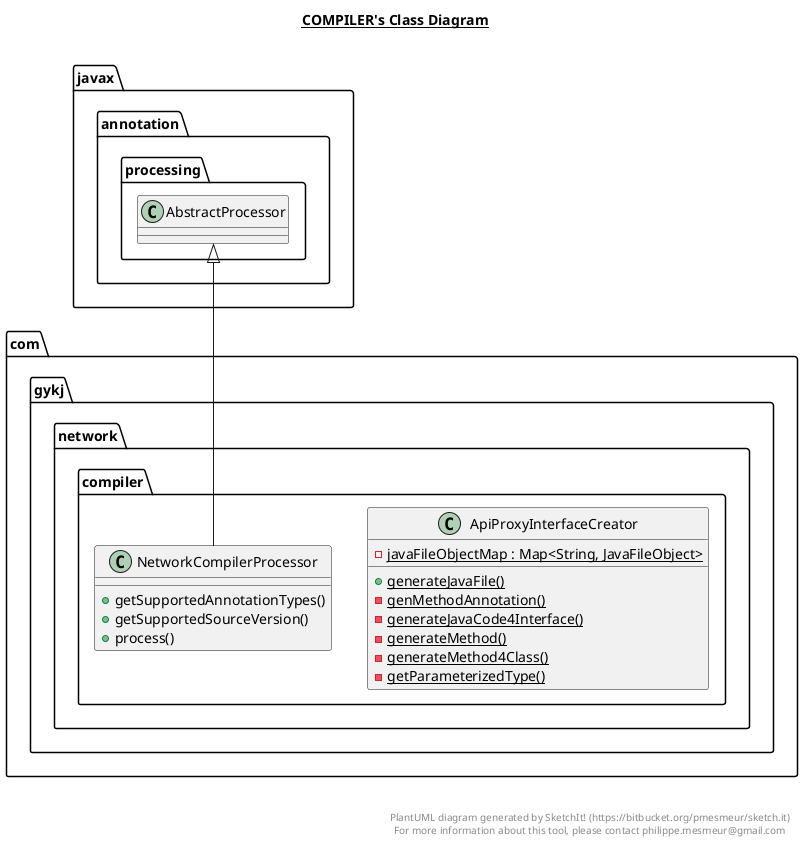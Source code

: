 @startuml

title __COMPILER's Class Diagram__\n

  namespace com.gykj.network.compiler {
    class com.gykj.network.compiler.ApiProxyInterfaceCreator {
        {static} - javaFileObjectMap : Map<String, JavaFileObject>
        {static} + generateJavaFile()
        {static} - genMethodAnnotation()
        {static} - generateJavaCode4Interface()
        {static} - generateMethod()
        {static} - generateMethod4Class()
        {static} - getParameterizedType()
    }
  }
  

  namespace com.gykj.network.compiler {
    class com.gykj.network.compiler.NetworkCompilerProcessor {
        + getSupportedAnnotationTypes()
        + getSupportedSourceVersion()
        + process()
    }
  }
  

  com.gykj.network.compiler.NetworkCompilerProcessor -up-|> javax.annotation.processing.AbstractProcessor


right footer


PlantUML diagram generated by SketchIt! (https://bitbucket.org/pmesmeur/sketch.it)
For more information about this tool, please contact philippe.mesmeur@gmail.com
endfooter

@enduml
